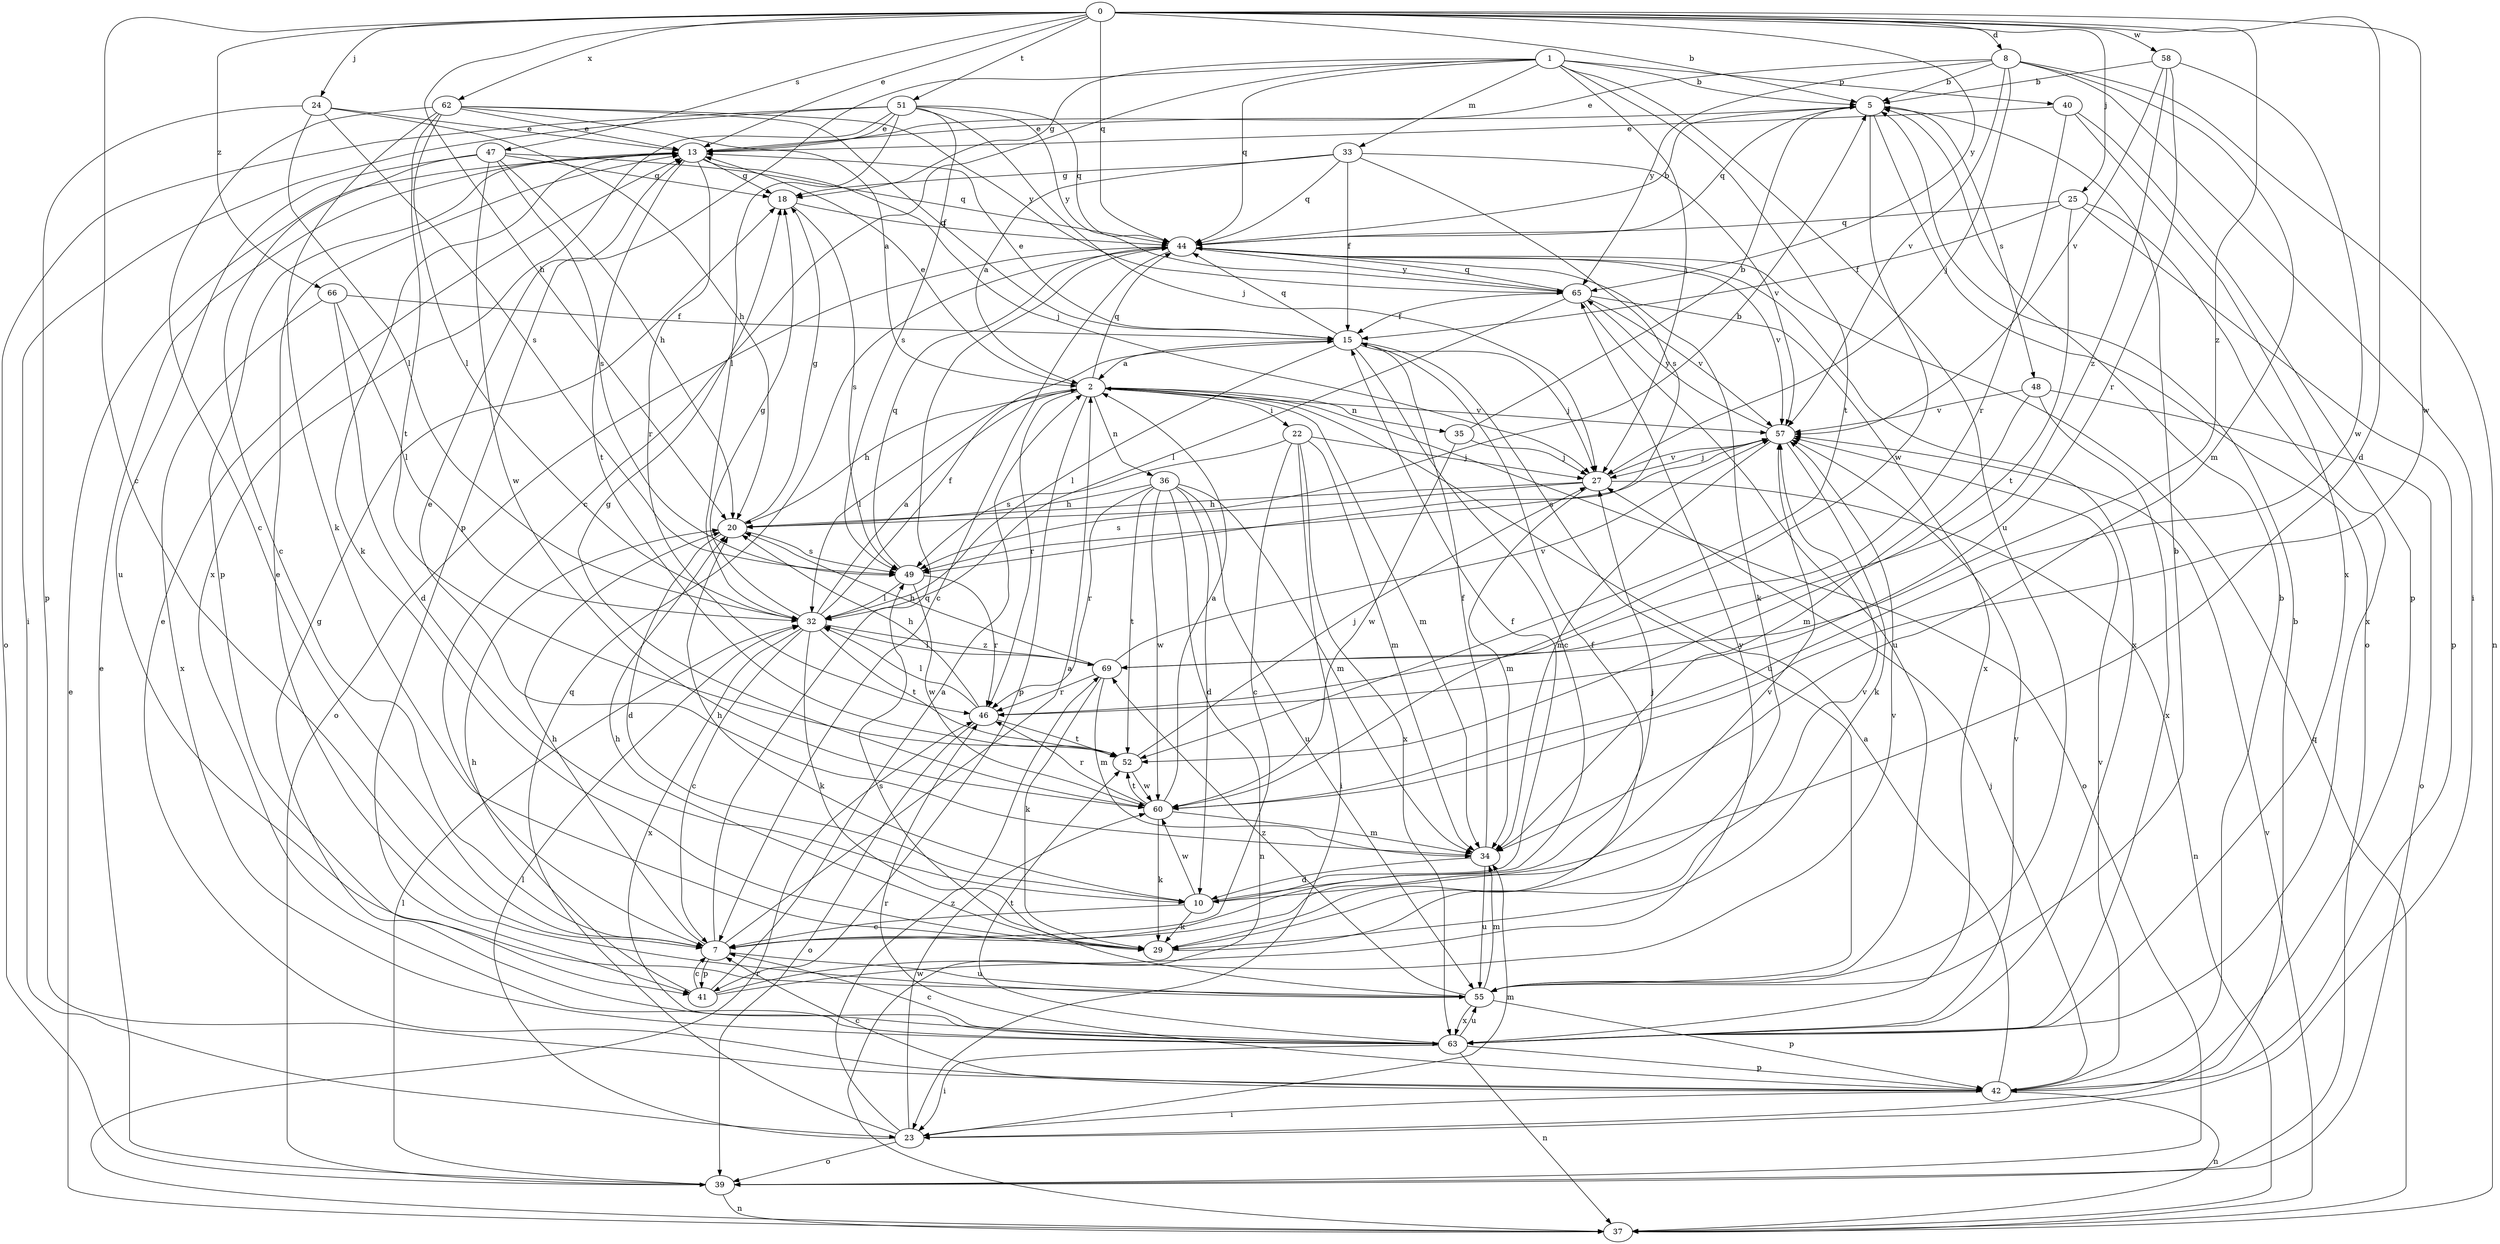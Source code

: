 strict digraph  {
0;
1;
2;
5;
7;
8;
10;
13;
15;
18;
20;
22;
23;
24;
25;
27;
29;
32;
33;
34;
35;
36;
37;
39;
40;
41;
42;
44;
46;
47;
48;
49;
51;
52;
55;
57;
58;
60;
62;
63;
65;
66;
69;
0 -> 5  [label=b];
0 -> 7  [label=c];
0 -> 8  [label=d];
0 -> 10  [label=d];
0 -> 13  [label=e];
0 -> 20  [label=h];
0 -> 24  [label=j];
0 -> 25  [label=j];
0 -> 44  [label=q];
0 -> 47  [label=s];
0 -> 51  [label=t];
0 -> 58  [label=w];
0 -> 60  [label=w];
0 -> 62  [label=x];
0 -> 65  [label=y];
0 -> 66  [label=z];
0 -> 69  [label=z];
1 -> 5  [label=b];
1 -> 7  [label=c];
1 -> 18  [label=g];
1 -> 27  [label=j];
1 -> 33  [label=m];
1 -> 40  [label=p];
1 -> 41  [label=p];
1 -> 44  [label=q];
1 -> 52  [label=t];
1 -> 55  [label=u];
2 -> 13  [label=e];
2 -> 20  [label=h];
2 -> 22  [label=i];
2 -> 32  [label=l];
2 -> 34  [label=m];
2 -> 35  [label=n];
2 -> 36  [label=n];
2 -> 39  [label=o];
2 -> 41  [label=p];
2 -> 44  [label=q];
2 -> 46  [label=r];
2 -> 57  [label=v];
5 -> 13  [label=e];
5 -> 39  [label=o];
5 -> 44  [label=q];
5 -> 48  [label=s];
5 -> 60  [label=w];
7 -> 2  [label=a];
7 -> 20  [label=h];
7 -> 41  [label=p];
7 -> 44  [label=q];
7 -> 55  [label=u];
7 -> 57  [label=v];
8 -> 5  [label=b];
8 -> 13  [label=e];
8 -> 23  [label=i];
8 -> 27  [label=j];
8 -> 34  [label=m];
8 -> 37  [label=n];
8 -> 57  [label=v];
8 -> 65  [label=y];
10 -> 7  [label=c];
10 -> 15  [label=f];
10 -> 20  [label=h];
10 -> 27  [label=j];
10 -> 29  [label=k];
10 -> 60  [label=w];
13 -> 18  [label=g];
13 -> 27  [label=j];
13 -> 29  [label=k];
13 -> 41  [label=p];
13 -> 46  [label=r];
13 -> 52  [label=t];
15 -> 2  [label=a];
15 -> 7  [label=c];
15 -> 13  [label=e];
15 -> 27  [label=j];
15 -> 32  [label=l];
15 -> 44  [label=q];
15 -> 55  [label=u];
18 -> 44  [label=q];
18 -> 49  [label=s];
20 -> 5  [label=b];
20 -> 10  [label=d];
20 -> 18  [label=g];
20 -> 49  [label=s];
22 -> 7  [label=c];
22 -> 23  [label=i];
22 -> 27  [label=j];
22 -> 34  [label=m];
22 -> 49  [label=s];
22 -> 63  [label=x];
23 -> 5  [label=b];
23 -> 32  [label=l];
23 -> 34  [label=m];
23 -> 39  [label=o];
23 -> 44  [label=q];
23 -> 60  [label=w];
23 -> 69  [label=z];
24 -> 13  [label=e];
24 -> 20  [label=h];
24 -> 32  [label=l];
24 -> 42  [label=p];
24 -> 49  [label=s];
25 -> 15  [label=f];
25 -> 42  [label=p];
25 -> 44  [label=q];
25 -> 52  [label=t];
25 -> 63  [label=x];
27 -> 20  [label=h];
27 -> 34  [label=m];
27 -> 37  [label=n];
27 -> 49  [label=s];
27 -> 57  [label=v];
29 -> 15  [label=f];
29 -> 20  [label=h];
29 -> 57  [label=v];
32 -> 2  [label=a];
32 -> 7  [label=c];
32 -> 15  [label=f];
32 -> 18  [label=g];
32 -> 29  [label=k];
32 -> 52  [label=t];
32 -> 63  [label=x];
32 -> 69  [label=z];
33 -> 2  [label=a];
33 -> 15  [label=f];
33 -> 18  [label=g];
33 -> 44  [label=q];
33 -> 49  [label=s];
33 -> 57  [label=v];
34 -> 10  [label=d];
34 -> 13  [label=e];
34 -> 15  [label=f];
34 -> 55  [label=u];
35 -> 5  [label=b];
35 -> 27  [label=j];
35 -> 60  [label=w];
36 -> 10  [label=d];
36 -> 20  [label=h];
36 -> 34  [label=m];
36 -> 37  [label=n];
36 -> 46  [label=r];
36 -> 52  [label=t];
36 -> 55  [label=u];
36 -> 60  [label=w];
37 -> 13  [label=e];
37 -> 44  [label=q];
37 -> 46  [label=r];
37 -> 57  [label=v];
39 -> 13  [label=e];
39 -> 32  [label=l];
39 -> 37  [label=n];
40 -> 13  [label=e];
40 -> 42  [label=p];
40 -> 46  [label=r];
40 -> 63  [label=x];
41 -> 2  [label=a];
41 -> 7  [label=c];
41 -> 20  [label=h];
41 -> 57  [label=v];
41 -> 65  [label=y];
42 -> 2  [label=a];
42 -> 5  [label=b];
42 -> 7  [label=c];
42 -> 13  [label=e];
42 -> 23  [label=i];
42 -> 27  [label=j];
42 -> 37  [label=n];
42 -> 46  [label=r];
42 -> 57  [label=v];
44 -> 5  [label=b];
44 -> 7  [label=c];
44 -> 29  [label=k];
44 -> 39  [label=o];
44 -> 57  [label=v];
44 -> 63  [label=x];
44 -> 65  [label=y];
46 -> 20  [label=h];
46 -> 32  [label=l];
46 -> 39  [label=o];
46 -> 52  [label=t];
47 -> 7  [label=c];
47 -> 18  [label=g];
47 -> 20  [label=h];
47 -> 44  [label=q];
47 -> 49  [label=s];
47 -> 55  [label=u];
47 -> 60  [label=w];
48 -> 34  [label=m];
48 -> 39  [label=o];
48 -> 57  [label=v];
48 -> 63  [label=x];
49 -> 32  [label=l];
49 -> 44  [label=q];
49 -> 46  [label=r];
49 -> 60  [label=w];
51 -> 13  [label=e];
51 -> 23  [label=i];
51 -> 27  [label=j];
51 -> 32  [label=l];
51 -> 39  [label=o];
51 -> 44  [label=q];
51 -> 49  [label=s];
51 -> 63  [label=x];
51 -> 65  [label=y];
52 -> 27  [label=j];
52 -> 60  [label=w];
55 -> 5  [label=b];
55 -> 13  [label=e];
55 -> 34  [label=m];
55 -> 42  [label=p];
55 -> 49  [label=s];
55 -> 63  [label=x];
55 -> 69  [label=z];
57 -> 27  [label=j];
57 -> 29  [label=k];
57 -> 34  [label=m];
57 -> 49  [label=s];
57 -> 65  [label=y];
58 -> 5  [label=b];
58 -> 46  [label=r];
58 -> 57  [label=v];
58 -> 60  [label=w];
58 -> 69  [label=z];
60 -> 2  [label=a];
60 -> 18  [label=g];
60 -> 29  [label=k];
60 -> 34  [label=m];
60 -> 46  [label=r];
60 -> 52  [label=t];
62 -> 2  [label=a];
62 -> 7  [label=c];
62 -> 13  [label=e];
62 -> 15  [label=f];
62 -> 29  [label=k];
62 -> 32  [label=l];
62 -> 52  [label=t];
62 -> 65  [label=y];
63 -> 7  [label=c];
63 -> 18  [label=g];
63 -> 23  [label=i];
63 -> 37  [label=n];
63 -> 42  [label=p];
63 -> 52  [label=t];
63 -> 55  [label=u];
63 -> 57  [label=v];
65 -> 15  [label=f];
65 -> 32  [label=l];
65 -> 44  [label=q];
65 -> 55  [label=u];
65 -> 57  [label=v];
65 -> 63  [label=x];
66 -> 10  [label=d];
66 -> 15  [label=f];
66 -> 32  [label=l];
66 -> 63  [label=x];
69 -> 20  [label=h];
69 -> 29  [label=k];
69 -> 32  [label=l];
69 -> 34  [label=m];
69 -> 46  [label=r];
69 -> 57  [label=v];
}
